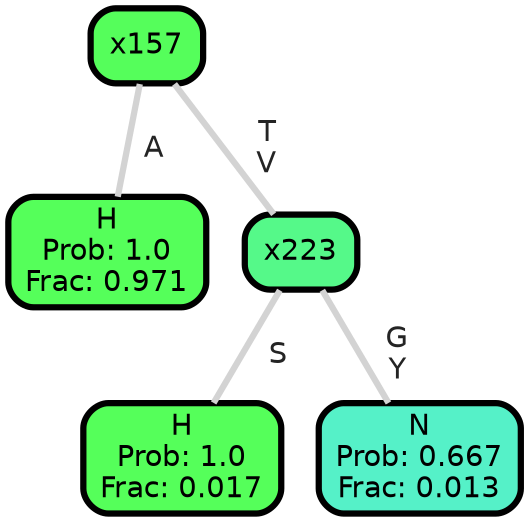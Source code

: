 graph Tree {
node [shape=box, style="filled, rounded",color="black",penwidth="3",fontcolor="black",                 fontname=helvetica] ;
graph [ranksep="0 equally", splines=straight,                 bgcolor=transparent, dpi=200] ;
edge [fontname=helvetica, fontweight=bold,fontcolor=grey14,color=lightgray] ;
0 [label="H
Prob: 1.0
Frac: 0.971", fillcolor="#55ff5a"] ;
1 [label="x157", fillcolor="#55fe5b"] ;
2 [label="H
Prob: 1.0
Frac: 0.017", fillcolor="#55ff5a"] ;
3 [label="x223", fillcolor="#55f989"] ;
4 [label="N
Prob: 0.667
Frac: 0.013", fillcolor="#55f1c8"] ;
1 -- 0 [label=" A",penwidth=3] ;
1 -- 3 [label=" T\n V",penwidth=3] ;
3 -- 2 [label=" S",penwidth=3] ;
3 -- 4 [label=" G\n Y",penwidth=3] ;
{rank = same;}}